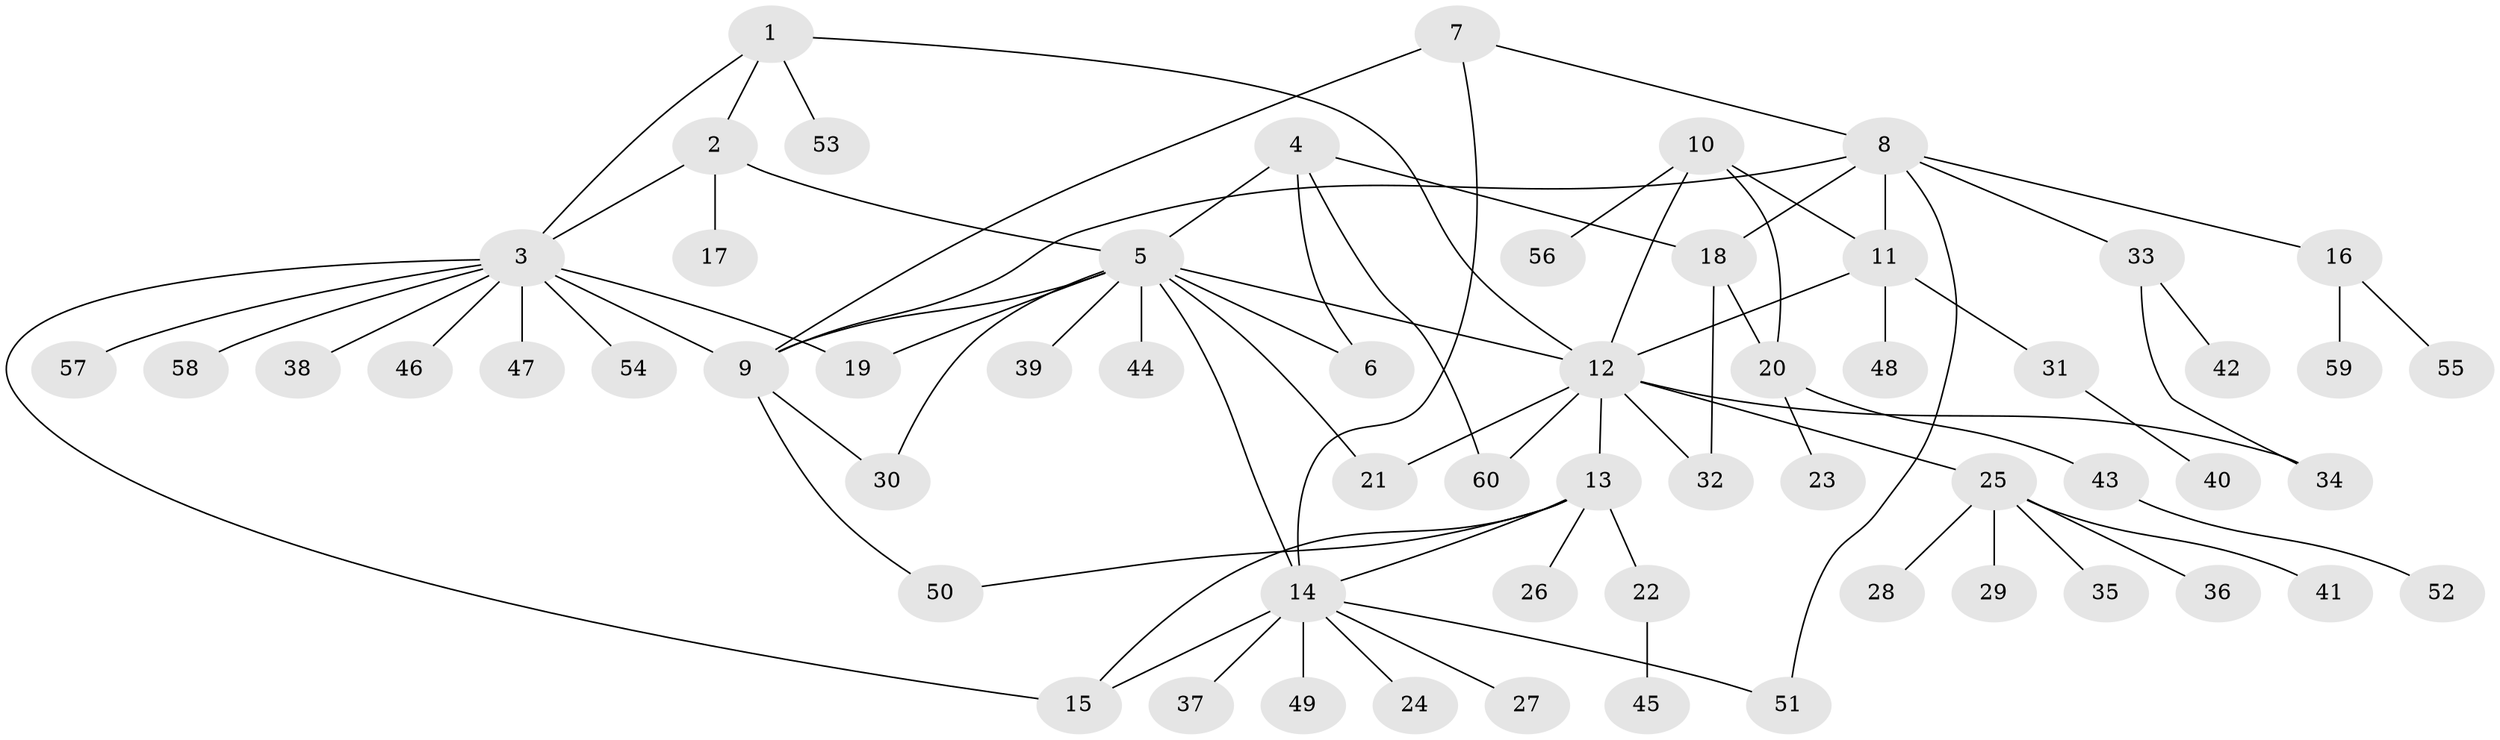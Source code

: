 // coarse degree distribution, {4: 0.03333333333333333, 1: 0.8333333333333334, 10: 0.03333333333333333, 9: 0.03333333333333333, 8: 0.06666666666666667}
// Generated by graph-tools (version 1.1) at 2025/58/03/04/25 21:58:01]
// undirected, 60 vertices, 80 edges
graph export_dot {
graph [start="1"]
  node [color=gray90,style=filled];
  1;
  2;
  3;
  4;
  5;
  6;
  7;
  8;
  9;
  10;
  11;
  12;
  13;
  14;
  15;
  16;
  17;
  18;
  19;
  20;
  21;
  22;
  23;
  24;
  25;
  26;
  27;
  28;
  29;
  30;
  31;
  32;
  33;
  34;
  35;
  36;
  37;
  38;
  39;
  40;
  41;
  42;
  43;
  44;
  45;
  46;
  47;
  48;
  49;
  50;
  51;
  52;
  53;
  54;
  55;
  56;
  57;
  58;
  59;
  60;
  1 -- 2;
  1 -- 3;
  1 -- 12;
  1 -- 53;
  2 -- 3;
  2 -- 5;
  2 -- 17;
  3 -- 9;
  3 -- 15;
  3 -- 19;
  3 -- 38;
  3 -- 46;
  3 -- 47;
  3 -- 54;
  3 -- 57;
  3 -- 58;
  4 -- 5;
  4 -- 6;
  4 -- 18;
  4 -- 60;
  5 -- 6;
  5 -- 9;
  5 -- 12;
  5 -- 14;
  5 -- 19;
  5 -- 21;
  5 -- 30;
  5 -- 39;
  5 -- 44;
  7 -- 8;
  7 -- 9;
  7 -- 14;
  8 -- 9;
  8 -- 11;
  8 -- 16;
  8 -- 18;
  8 -- 33;
  8 -- 51;
  9 -- 30;
  9 -- 50;
  10 -- 11;
  10 -- 12;
  10 -- 20;
  10 -- 56;
  11 -- 12;
  11 -- 31;
  11 -- 48;
  12 -- 13;
  12 -- 21;
  12 -- 25;
  12 -- 32;
  12 -- 34;
  12 -- 60;
  13 -- 14;
  13 -- 15;
  13 -- 22;
  13 -- 26;
  13 -- 50;
  14 -- 15;
  14 -- 24;
  14 -- 27;
  14 -- 37;
  14 -- 49;
  14 -- 51;
  16 -- 55;
  16 -- 59;
  18 -- 20;
  18 -- 32;
  20 -- 23;
  20 -- 43;
  22 -- 45;
  25 -- 28;
  25 -- 29;
  25 -- 35;
  25 -- 36;
  25 -- 41;
  31 -- 40;
  33 -- 34;
  33 -- 42;
  43 -- 52;
}
